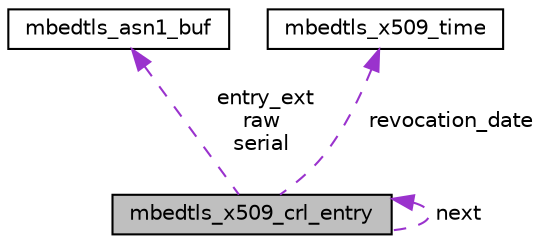 digraph "mbedtls_x509_crl_entry"
{
 // LATEX_PDF_SIZE
  edge [fontname="Helvetica",fontsize="10",labelfontname="Helvetica",labelfontsize="10"];
  node [fontname="Helvetica",fontsize="10",shape=record];
  Node1 [label="mbedtls_x509_crl_entry",height=0.2,width=0.4,color="black", fillcolor="grey75", style="filled", fontcolor="black",tooltip=" "];
  Node1 -> Node1 [dir="back",color="darkorchid3",fontsize="10",style="dashed",label=" next" ,fontname="Helvetica"];
  Node2 -> Node1 [dir="back",color="darkorchid3",fontsize="10",style="dashed",label=" entry_ext\nraw\nserial" ,fontname="Helvetica"];
  Node2 [label="mbedtls_asn1_buf",height=0.2,width=0.4,color="black", fillcolor="white", style="filled",URL="$d4/d6a/structmbedtls__asn1__buf.html",tooltip=" "];
  Node3 -> Node1 [dir="back",color="darkorchid3",fontsize="10",style="dashed",label=" revocation_date" ,fontname="Helvetica"];
  Node3 [label="mbedtls_x509_time",height=0.2,width=0.4,color="black", fillcolor="white", style="filled",URL="$d2/dcf/structmbedtls__x509__time.html",tooltip=" "];
}
